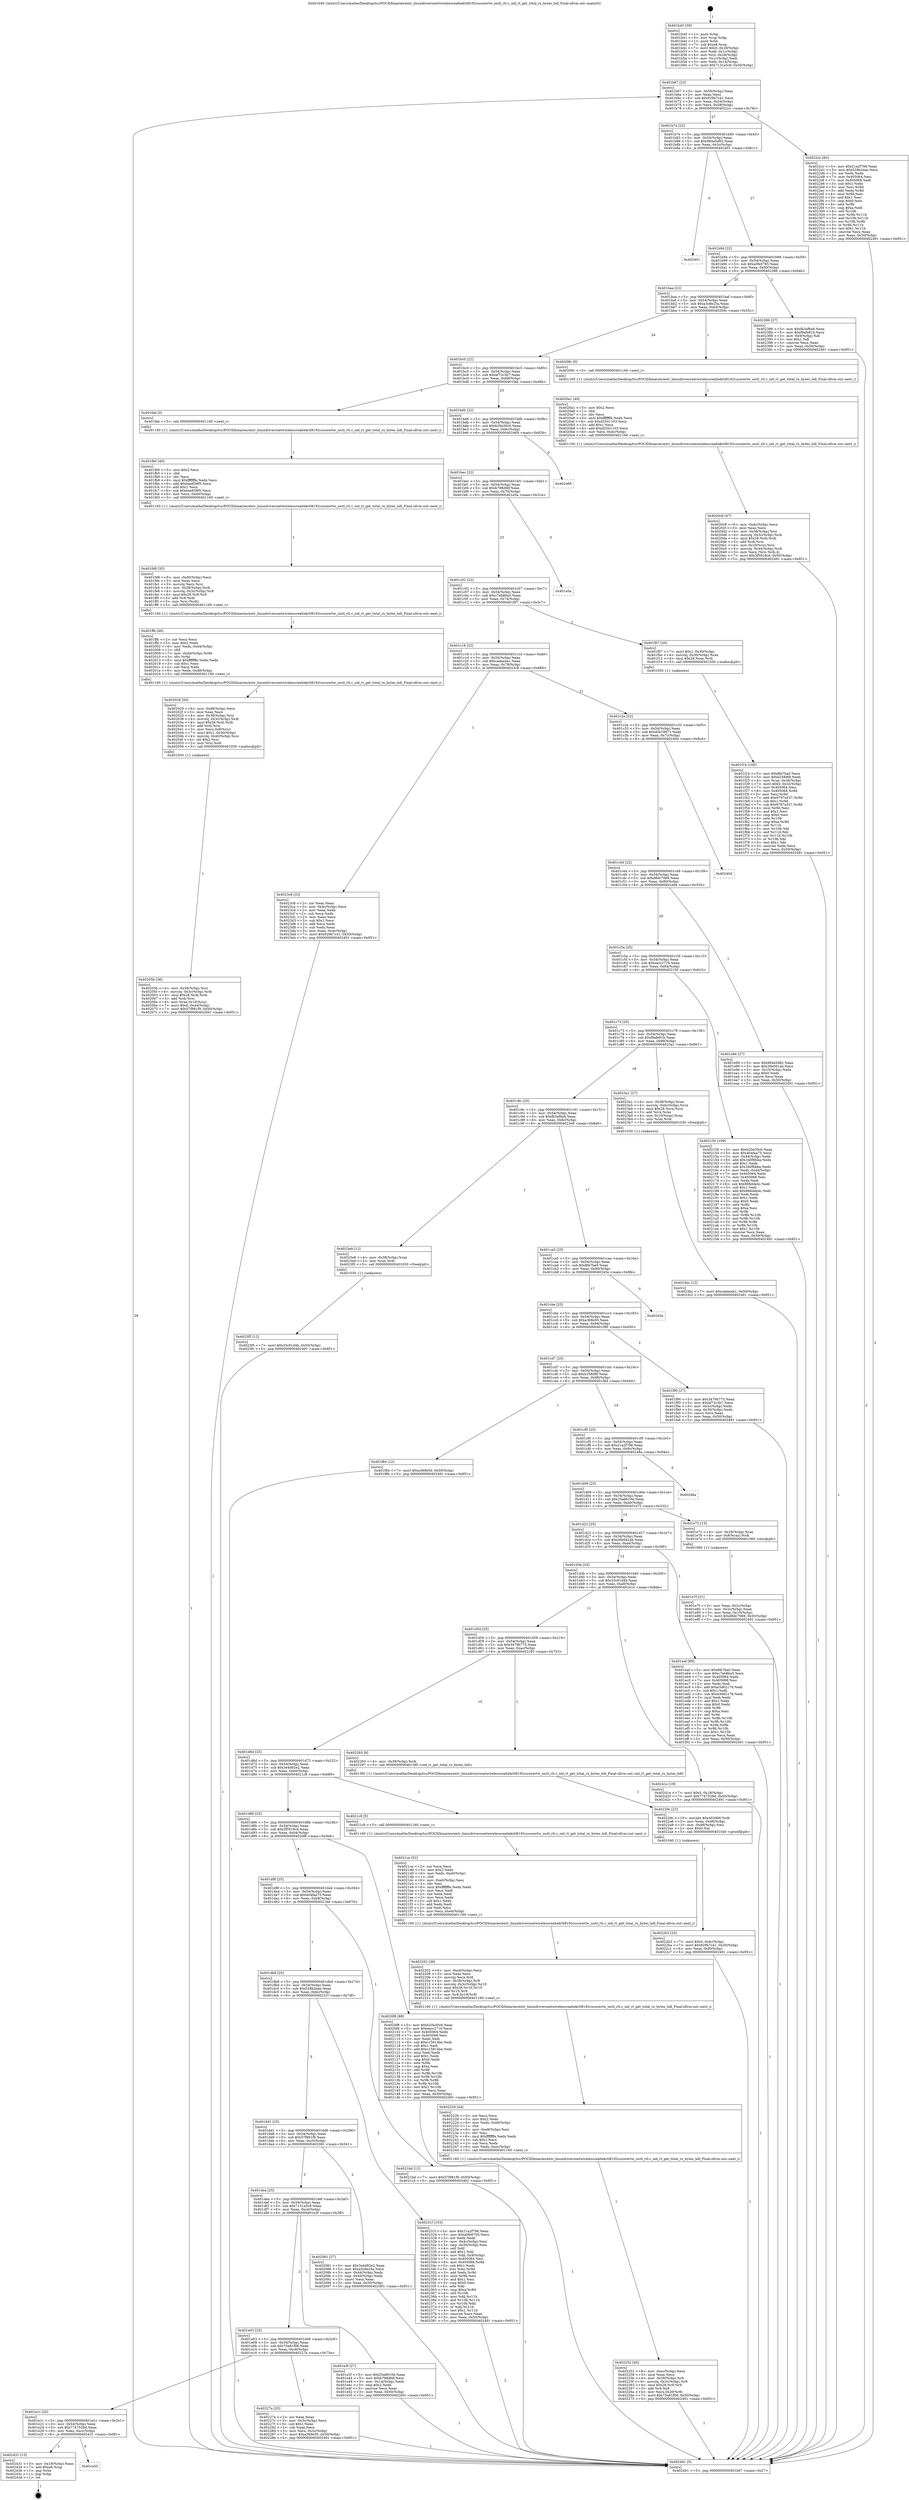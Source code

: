 digraph "0x401b40" {
  label = "0x401b40 (/mnt/c/Users/mathe/Desktop/tcc/POCII/binaries/extr_linuxdriversnetwirelessrealtekrtl8192cucorertw_ioctl_rtl.c_oid_rt_get_total_rx_bytes_hdl_Final-ollvm.out::main(0))"
  labelloc = "t"
  node[shape=record]

  Entry [label="",width=0.3,height=0.3,shape=circle,fillcolor=black,style=filled]
  "0x401b67" [label="{
     0x401b67 [23]\l
     | [instrs]\l
     &nbsp;&nbsp;0x401b67 \<+3\>: mov -0x50(%rbp),%eax\l
     &nbsp;&nbsp;0x401b6a \<+2\>: mov %eax,%ecx\l
     &nbsp;&nbsp;0x401b6c \<+6\>: sub $0x929b7c41,%ecx\l
     &nbsp;&nbsp;0x401b72 \<+3\>: mov %eax,-0x54(%rbp)\l
     &nbsp;&nbsp;0x401b75 \<+3\>: mov %ecx,-0x58(%rbp)\l
     &nbsp;&nbsp;0x401b78 \<+6\>: je 00000000004022cc \<main+0x78c\>\l
  }"]
  "0x4022cc" [label="{
     0x4022cc [83]\l
     | [instrs]\l
     &nbsp;&nbsp;0x4022cc \<+5\>: mov $0x21a2f798,%eax\l
     &nbsp;&nbsp;0x4022d1 \<+5\>: mov $0x528b2eae,%ecx\l
     &nbsp;&nbsp;0x4022d6 \<+2\>: xor %edx,%edx\l
     &nbsp;&nbsp;0x4022d8 \<+7\>: mov 0x405064,%esi\l
     &nbsp;&nbsp;0x4022df \<+7\>: mov 0x405068,%edi\l
     &nbsp;&nbsp;0x4022e6 \<+3\>: sub $0x1,%edx\l
     &nbsp;&nbsp;0x4022e9 \<+3\>: mov %esi,%r8d\l
     &nbsp;&nbsp;0x4022ec \<+3\>: add %edx,%r8d\l
     &nbsp;&nbsp;0x4022ef \<+4\>: imul %r8d,%esi\l
     &nbsp;&nbsp;0x4022f3 \<+3\>: and $0x1,%esi\l
     &nbsp;&nbsp;0x4022f6 \<+3\>: cmp $0x0,%esi\l
     &nbsp;&nbsp;0x4022f9 \<+4\>: sete %r9b\l
     &nbsp;&nbsp;0x4022fd \<+3\>: cmp $0xa,%edi\l
     &nbsp;&nbsp;0x402300 \<+4\>: setl %r10b\l
     &nbsp;&nbsp;0x402304 \<+3\>: mov %r9b,%r11b\l
     &nbsp;&nbsp;0x402307 \<+3\>: and %r10b,%r11b\l
     &nbsp;&nbsp;0x40230a \<+3\>: xor %r10b,%r9b\l
     &nbsp;&nbsp;0x40230d \<+3\>: or %r9b,%r11b\l
     &nbsp;&nbsp;0x402310 \<+4\>: test $0x1,%r11b\l
     &nbsp;&nbsp;0x402314 \<+3\>: cmovne %ecx,%eax\l
     &nbsp;&nbsp;0x402317 \<+3\>: mov %eax,-0x50(%rbp)\l
     &nbsp;&nbsp;0x40231a \<+5\>: jmp 0000000000402491 \<main+0x951\>\l
  }"]
  "0x401b7e" [label="{
     0x401b7e [22]\l
     | [instrs]\l
     &nbsp;&nbsp;0x401b7e \<+5\>: jmp 0000000000401b83 \<main+0x43\>\l
     &nbsp;&nbsp;0x401b83 \<+3\>: mov -0x54(%rbp),%eax\l
     &nbsp;&nbsp;0x401b86 \<+5\>: sub $0x984a5d82,%eax\l
     &nbsp;&nbsp;0x401b8b \<+3\>: mov %eax,-0x5c(%rbp)\l
     &nbsp;&nbsp;0x401b8e \<+6\>: je 0000000000402401 \<main+0x8c1\>\l
  }"]
  Exit [label="",width=0.3,height=0.3,shape=circle,fillcolor=black,style=filled,peripheries=2]
  "0x402401" [label="{
     0x402401\l
  }", style=dashed]
  "0x401b94" [label="{
     0x401b94 [22]\l
     | [instrs]\l
     &nbsp;&nbsp;0x401b94 \<+5\>: jmp 0000000000401b99 \<main+0x59\>\l
     &nbsp;&nbsp;0x401b99 \<+3\>: mov -0x54(%rbp),%eax\l
     &nbsp;&nbsp;0x401b9c \<+5\>: sub $0xa0fe0765,%eax\l
     &nbsp;&nbsp;0x401ba1 \<+3\>: mov %eax,-0x60(%rbp)\l
     &nbsp;&nbsp;0x401ba4 \<+6\>: je 0000000000402386 \<main+0x846\>\l
  }"]
  "0x401e35" [label="{
     0x401e35\l
  }", style=dashed]
  "0x402386" [label="{
     0x402386 [27]\l
     | [instrs]\l
     &nbsp;&nbsp;0x402386 \<+5\>: mov $0xfb3af6a9,%eax\l
     &nbsp;&nbsp;0x40238b \<+5\>: mov $0xf9afe81b,%ecx\l
     &nbsp;&nbsp;0x402390 \<+3\>: mov -0x9(%rbp),%dl\l
     &nbsp;&nbsp;0x402393 \<+3\>: test $0x1,%dl\l
     &nbsp;&nbsp;0x402396 \<+3\>: cmovne %ecx,%eax\l
     &nbsp;&nbsp;0x402399 \<+3\>: mov %eax,-0x50(%rbp)\l
     &nbsp;&nbsp;0x40239c \<+5\>: jmp 0000000000402491 \<main+0x951\>\l
  }"]
  "0x401baa" [label="{
     0x401baa [22]\l
     | [instrs]\l
     &nbsp;&nbsp;0x401baa \<+5\>: jmp 0000000000401baf \<main+0x6f\>\l
     &nbsp;&nbsp;0x401baf \<+3\>: mov -0x54(%rbp),%eax\l
     &nbsp;&nbsp;0x401bb2 \<+5\>: sub $0xa3c8e25a,%eax\l
     &nbsp;&nbsp;0x401bb7 \<+3\>: mov %eax,-0x64(%rbp)\l
     &nbsp;&nbsp;0x401bba \<+6\>: je 000000000040209c \<main+0x55c\>\l
  }"]
  "0x402431" [label="{
     0x402431 [13]\l
     | [instrs]\l
     &nbsp;&nbsp;0x402431 \<+3\>: mov -0x18(%rbp),%eax\l
     &nbsp;&nbsp;0x402434 \<+7\>: add $0xe8,%rsp\l
     &nbsp;&nbsp;0x40243b \<+1\>: pop %rbx\l
     &nbsp;&nbsp;0x40243c \<+1\>: pop %rbp\l
     &nbsp;&nbsp;0x40243d \<+1\>: ret\l
  }"]
  "0x40209c" [label="{
     0x40209c [5]\l
     | [instrs]\l
     &nbsp;&nbsp;0x40209c \<+5\>: call 0000000000401160 \<next_i\>\l
     | [calls]\l
     &nbsp;&nbsp;0x401160 \{1\} (/mnt/c/Users/mathe/Desktop/tcc/POCII/binaries/extr_linuxdriversnetwirelessrealtekrtl8192cucorertw_ioctl_rtl.c_oid_rt_get_total_rx_bytes_hdl_Final-ollvm.out::next_i)\l
  }"]
  "0x401bc0" [label="{
     0x401bc0 [22]\l
     | [instrs]\l
     &nbsp;&nbsp;0x401bc0 \<+5\>: jmp 0000000000401bc5 \<main+0x85\>\l
     &nbsp;&nbsp;0x401bc5 \<+3\>: mov -0x54(%rbp),%eax\l
     &nbsp;&nbsp;0x401bc8 \<+5\>: sub $0xaf72c3b7,%eax\l
     &nbsp;&nbsp;0x401bcd \<+3\>: mov %eax,-0x68(%rbp)\l
     &nbsp;&nbsp;0x401bd0 \<+6\>: je 0000000000401fab \<main+0x46b\>\l
  }"]
  "0x4023f5" [label="{
     0x4023f5 [12]\l
     | [instrs]\l
     &nbsp;&nbsp;0x4023f5 \<+7\>: movl $0x33c91d4b,-0x50(%rbp)\l
     &nbsp;&nbsp;0x4023fc \<+5\>: jmp 0000000000402491 \<main+0x951\>\l
  }"]
  "0x401fab" [label="{
     0x401fab [5]\l
     | [instrs]\l
     &nbsp;&nbsp;0x401fab \<+5\>: call 0000000000401160 \<next_i\>\l
     | [calls]\l
     &nbsp;&nbsp;0x401160 \{1\} (/mnt/c/Users/mathe/Desktop/tcc/POCII/binaries/extr_linuxdriversnetwirelessrealtekrtl8192cucorertw_ioctl_rtl.c_oid_rt_get_total_rx_bytes_hdl_Final-ollvm.out::next_i)\l
  }"]
  "0x401bd6" [label="{
     0x401bd6 [22]\l
     | [instrs]\l
     &nbsp;&nbsp;0x401bd6 \<+5\>: jmp 0000000000401bdb \<main+0x9b\>\l
     &nbsp;&nbsp;0x401bdb \<+3\>: mov -0x54(%rbp),%eax\l
     &nbsp;&nbsp;0x401bde \<+5\>: sub $0xb20e30c6,%eax\l
     &nbsp;&nbsp;0x401be3 \<+3\>: mov %eax,-0x6c(%rbp)\l
     &nbsp;&nbsp;0x401be6 \<+6\>: je 0000000000402469 \<main+0x929\>\l
  }"]
  "0x4023bc" [label="{
     0x4023bc [12]\l
     | [instrs]\l
     &nbsp;&nbsp;0x4023bc \<+7\>: movl $0xcadaa4a1,-0x50(%rbp)\l
     &nbsp;&nbsp;0x4023c3 \<+5\>: jmp 0000000000402491 \<main+0x951\>\l
  }"]
  "0x402469" [label="{
     0x402469\l
  }", style=dashed]
  "0x401bec" [label="{
     0x401bec [22]\l
     | [instrs]\l
     &nbsp;&nbsp;0x401bec \<+5\>: jmp 0000000000401bf1 \<main+0xb1\>\l
     &nbsp;&nbsp;0x401bf1 \<+3\>: mov -0x54(%rbp),%eax\l
     &nbsp;&nbsp;0x401bf4 \<+5\>: sub $0xb798dfdf,%eax\l
     &nbsp;&nbsp;0x401bf9 \<+3\>: mov %eax,-0x70(%rbp)\l
     &nbsp;&nbsp;0x401bfc \<+6\>: je 0000000000401e5a \<main+0x31a\>\l
  }"]
  "0x4022b3" [label="{
     0x4022b3 [25]\l
     | [instrs]\l
     &nbsp;&nbsp;0x4022b3 \<+7\>: movl $0x0,-0x4c(%rbp)\l
     &nbsp;&nbsp;0x4022ba \<+7\>: movl $0x929b7c41,-0x50(%rbp)\l
     &nbsp;&nbsp;0x4022c1 \<+6\>: mov %eax,-0xf0(%rbp)\l
     &nbsp;&nbsp;0x4022c7 \<+5\>: jmp 0000000000402491 \<main+0x951\>\l
  }"]
  "0x401e5a" [label="{
     0x401e5a\l
  }", style=dashed]
  "0x401c02" [label="{
     0x401c02 [22]\l
     | [instrs]\l
     &nbsp;&nbsp;0x401c02 \<+5\>: jmp 0000000000401c07 \<main+0xc7\>\l
     &nbsp;&nbsp;0x401c07 \<+3\>: mov -0x54(%rbp),%eax\l
     &nbsp;&nbsp;0x401c0a \<+5\>: sub $0xc7eb8ba5,%eax\l
     &nbsp;&nbsp;0x401c0f \<+3\>: mov %eax,-0x74(%rbp)\l
     &nbsp;&nbsp;0x401c12 \<+6\>: je 0000000000401f07 \<main+0x3c7\>\l
  }"]
  "0x40229c" [label="{
     0x40229c [23]\l
     | [instrs]\l
     &nbsp;&nbsp;0x40229c \<+10\>: movabs $0x4030b6,%rdi\l
     &nbsp;&nbsp;0x4022a6 \<+3\>: mov %eax,-0x48(%rbp)\l
     &nbsp;&nbsp;0x4022a9 \<+3\>: mov -0x48(%rbp),%esi\l
     &nbsp;&nbsp;0x4022ac \<+2\>: mov $0x0,%al\l
     &nbsp;&nbsp;0x4022ae \<+5\>: call 0000000000401040 \<printf@plt\>\l
     | [calls]\l
     &nbsp;&nbsp;0x401040 \{1\} (unknown)\l
  }"]
  "0x401f07" [label="{
     0x401f07 [20]\l
     | [instrs]\l
     &nbsp;&nbsp;0x401f07 \<+7\>: movl $0x1,-0x30(%rbp)\l
     &nbsp;&nbsp;0x401f0e \<+4\>: movslq -0x30(%rbp),%rax\l
     &nbsp;&nbsp;0x401f12 \<+4\>: imul $0x28,%rax,%rdi\l
     &nbsp;&nbsp;0x401f16 \<+5\>: call 0000000000401050 \<malloc@plt\>\l
     | [calls]\l
     &nbsp;&nbsp;0x401050 \{1\} (unknown)\l
  }"]
  "0x401c18" [label="{
     0x401c18 [22]\l
     | [instrs]\l
     &nbsp;&nbsp;0x401c18 \<+5\>: jmp 0000000000401c1d \<main+0xdd\>\l
     &nbsp;&nbsp;0x401c1d \<+3\>: mov -0x54(%rbp),%eax\l
     &nbsp;&nbsp;0x401c20 \<+5\>: sub $0xcadaa4a1,%eax\l
     &nbsp;&nbsp;0x401c25 \<+3\>: mov %eax,-0x78(%rbp)\l
     &nbsp;&nbsp;0x401c28 \<+6\>: je 00000000004023c8 \<main+0x888\>\l
  }"]
  "0x401e1c" [label="{
     0x401e1c [25]\l
     | [instrs]\l
     &nbsp;&nbsp;0x401e1c \<+5\>: jmp 0000000000401e21 \<main+0x2e1\>\l
     &nbsp;&nbsp;0x401e21 \<+3\>: mov -0x54(%rbp),%eax\l
     &nbsp;&nbsp;0x401e24 \<+5\>: sub $0x7747526d,%eax\l
     &nbsp;&nbsp;0x401e29 \<+6\>: mov %eax,-0xcc(%rbp)\l
     &nbsp;&nbsp;0x401e2f \<+6\>: je 0000000000402431 \<main+0x8f1\>\l
  }"]
  "0x4023c8" [label="{
     0x4023c8 [33]\l
     | [instrs]\l
     &nbsp;&nbsp;0x4023c8 \<+2\>: xor %eax,%eax\l
     &nbsp;&nbsp;0x4023ca \<+3\>: mov -0x4c(%rbp),%ecx\l
     &nbsp;&nbsp;0x4023cd \<+2\>: mov %eax,%edx\l
     &nbsp;&nbsp;0x4023cf \<+2\>: sub %ecx,%edx\l
     &nbsp;&nbsp;0x4023d1 \<+2\>: mov %eax,%ecx\l
     &nbsp;&nbsp;0x4023d3 \<+3\>: sub $0x1,%ecx\l
     &nbsp;&nbsp;0x4023d6 \<+2\>: add %ecx,%edx\l
     &nbsp;&nbsp;0x4023d8 \<+2\>: sub %edx,%eax\l
     &nbsp;&nbsp;0x4023da \<+3\>: mov %eax,-0x4c(%rbp)\l
     &nbsp;&nbsp;0x4023dd \<+7\>: movl $0x929b7c41,-0x50(%rbp)\l
     &nbsp;&nbsp;0x4023e4 \<+5\>: jmp 0000000000402491 \<main+0x951\>\l
  }"]
  "0x401c2e" [label="{
     0x401c2e [22]\l
     | [instrs]\l
     &nbsp;&nbsp;0x401c2e \<+5\>: jmp 0000000000401c33 \<main+0xf3\>\l
     &nbsp;&nbsp;0x401c33 \<+3\>: mov -0x54(%rbp),%eax\l
     &nbsp;&nbsp;0x401c36 \<+5\>: sub $0xd5e18671,%eax\l
     &nbsp;&nbsp;0x401c3b \<+3\>: mov %eax,-0x7c(%rbp)\l
     &nbsp;&nbsp;0x401c3e \<+6\>: je 000000000040240d \<main+0x8cd\>\l
  }"]
  "0x40227a" [label="{
     0x40227a [25]\l
     | [instrs]\l
     &nbsp;&nbsp;0x40227a \<+2\>: xor %eax,%eax\l
     &nbsp;&nbsp;0x40227c \<+3\>: mov -0x3c(%rbp),%ecx\l
     &nbsp;&nbsp;0x40227f \<+3\>: sub $0x1,%eax\l
     &nbsp;&nbsp;0x402282 \<+2\>: sub %eax,%ecx\l
     &nbsp;&nbsp;0x402284 \<+3\>: mov %ecx,-0x3c(%rbp)\l
     &nbsp;&nbsp;0x402287 \<+7\>: movl $0xa369e50,-0x50(%rbp)\l
     &nbsp;&nbsp;0x40228e \<+5\>: jmp 0000000000402491 \<main+0x951\>\l
  }"]
  "0x40240d" [label="{
     0x40240d\l
  }", style=dashed]
  "0x401c44" [label="{
     0x401c44 [22]\l
     | [instrs]\l
     &nbsp;&nbsp;0x401c44 \<+5\>: jmp 0000000000401c49 \<main+0x109\>\l
     &nbsp;&nbsp;0x401c49 \<+3\>: mov -0x54(%rbp),%eax\l
     &nbsp;&nbsp;0x401c4c \<+5\>: sub $0xd8dc7069,%eax\l
     &nbsp;&nbsp;0x401c51 \<+3\>: mov %eax,-0x80(%rbp)\l
     &nbsp;&nbsp;0x401c54 \<+6\>: je 0000000000401e94 \<main+0x354\>\l
  }"]
  "0x402252" [label="{
     0x402252 [40]\l
     | [instrs]\l
     &nbsp;&nbsp;0x402252 \<+6\>: mov -0xec(%rbp),%ecx\l
     &nbsp;&nbsp;0x402258 \<+3\>: imul %eax,%ecx\l
     &nbsp;&nbsp;0x40225b \<+4\>: mov -0x38(%rbp),%r8\l
     &nbsp;&nbsp;0x40225f \<+4\>: movslq -0x3c(%rbp),%r9\l
     &nbsp;&nbsp;0x402263 \<+4\>: imul $0x28,%r9,%r9\l
     &nbsp;&nbsp;0x402267 \<+3\>: add %r9,%r8\l
     &nbsp;&nbsp;0x40226a \<+4\>: mov %ecx,0x20(%r8)\l
     &nbsp;&nbsp;0x40226e \<+7\>: movl $0x75a81f08,-0x50(%rbp)\l
     &nbsp;&nbsp;0x402275 \<+5\>: jmp 0000000000402491 \<main+0x951\>\l
  }"]
  "0x401e94" [label="{
     0x401e94 [27]\l
     | [instrs]\l
     &nbsp;&nbsp;0x401e94 \<+5\>: mov $0x984a5d82,%eax\l
     &nbsp;&nbsp;0x401e99 \<+5\>: mov $0x26b0d1ab,%ecx\l
     &nbsp;&nbsp;0x401e9e \<+3\>: mov -0x10(%rbp),%edx\l
     &nbsp;&nbsp;0x401ea1 \<+3\>: cmp $0x0,%edx\l
     &nbsp;&nbsp;0x401ea4 \<+3\>: cmove %ecx,%eax\l
     &nbsp;&nbsp;0x401ea7 \<+3\>: mov %eax,-0x50(%rbp)\l
     &nbsp;&nbsp;0x401eaa \<+5\>: jmp 0000000000402491 \<main+0x951\>\l
  }"]
  "0x401c5a" [label="{
     0x401c5a [25]\l
     | [instrs]\l
     &nbsp;&nbsp;0x401c5a \<+5\>: jmp 0000000000401c5f \<main+0x11f\>\l
     &nbsp;&nbsp;0x401c5f \<+3\>: mov -0x54(%rbp),%eax\l
     &nbsp;&nbsp;0x401c62 \<+5\>: sub $0xeacc2716,%eax\l
     &nbsp;&nbsp;0x401c67 \<+6\>: mov %eax,-0x84(%rbp)\l
     &nbsp;&nbsp;0x401c6d \<+6\>: je 0000000000402150 \<main+0x610\>\l
  }"]
  "0x402226" [label="{
     0x402226 [44]\l
     | [instrs]\l
     &nbsp;&nbsp;0x402226 \<+2\>: xor %ecx,%ecx\l
     &nbsp;&nbsp;0x402228 \<+5\>: mov $0x2,%edx\l
     &nbsp;&nbsp;0x40222d \<+6\>: mov %edx,-0xe8(%rbp)\l
     &nbsp;&nbsp;0x402233 \<+1\>: cltd\l
     &nbsp;&nbsp;0x402234 \<+6\>: mov -0xe8(%rbp),%esi\l
     &nbsp;&nbsp;0x40223a \<+2\>: idiv %esi\l
     &nbsp;&nbsp;0x40223c \<+6\>: imul $0xfffffffe,%edx,%edx\l
     &nbsp;&nbsp;0x402242 \<+3\>: sub $0x1,%ecx\l
     &nbsp;&nbsp;0x402245 \<+2\>: sub %ecx,%edx\l
     &nbsp;&nbsp;0x402247 \<+6\>: mov %edx,-0xec(%rbp)\l
     &nbsp;&nbsp;0x40224d \<+5\>: call 0000000000401160 \<next_i\>\l
     | [calls]\l
     &nbsp;&nbsp;0x401160 \{1\} (/mnt/c/Users/mathe/Desktop/tcc/POCII/binaries/extr_linuxdriversnetwirelessrealtekrtl8192cucorertw_ioctl_rtl.c_oid_rt_get_total_rx_bytes_hdl_Final-ollvm.out::next_i)\l
  }"]
  "0x402150" [label="{
     0x402150 [109]\l
     | [instrs]\l
     &nbsp;&nbsp;0x402150 \<+5\>: mov $0xb20e30c6,%eax\l
     &nbsp;&nbsp;0x402155 \<+5\>: mov $0x404faa75,%ecx\l
     &nbsp;&nbsp;0x40215a \<+3\>: mov -0x44(%rbp),%edx\l
     &nbsp;&nbsp;0x40215d \<+6\>: add $0x340f6bba,%edx\l
     &nbsp;&nbsp;0x402163 \<+3\>: add $0x1,%edx\l
     &nbsp;&nbsp;0x402166 \<+6\>: sub $0x340f6bba,%edx\l
     &nbsp;&nbsp;0x40216c \<+3\>: mov %edx,-0x44(%rbp)\l
     &nbsp;&nbsp;0x40216f \<+7\>: mov 0x405064,%edx\l
     &nbsp;&nbsp;0x402176 \<+7\>: mov 0x405068,%esi\l
     &nbsp;&nbsp;0x40217d \<+2\>: mov %edx,%edi\l
     &nbsp;&nbsp;0x40217f \<+6\>: sub $0x866dde4c,%edi\l
     &nbsp;&nbsp;0x402185 \<+3\>: sub $0x1,%edi\l
     &nbsp;&nbsp;0x402188 \<+6\>: add $0x866dde4c,%edi\l
     &nbsp;&nbsp;0x40218e \<+3\>: imul %edi,%edx\l
     &nbsp;&nbsp;0x402191 \<+3\>: and $0x1,%edx\l
     &nbsp;&nbsp;0x402194 \<+3\>: cmp $0x0,%edx\l
     &nbsp;&nbsp;0x402197 \<+4\>: sete %r8b\l
     &nbsp;&nbsp;0x40219b \<+3\>: cmp $0xa,%esi\l
     &nbsp;&nbsp;0x40219e \<+4\>: setl %r9b\l
     &nbsp;&nbsp;0x4021a2 \<+3\>: mov %r8b,%r10b\l
     &nbsp;&nbsp;0x4021a5 \<+3\>: and %r9b,%r10b\l
     &nbsp;&nbsp;0x4021a8 \<+3\>: xor %r9b,%r8b\l
     &nbsp;&nbsp;0x4021ab \<+3\>: or %r8b,%r10b\l
     &nbsp;&nbsp;0x4021ae \<+4\>: test $0x1,%r10b\l
     &nbsp;&nbsp;0x4021b2 \<+3\>: cmovne %ecx,%eax\l
     &nbsp;&nbsp;0x4021b5 \<+3\>: mov %eax,-0x50(%rbp)\l
     &nbsp;&nbsp;0x4021b8 \<+5\>: jmp 0000000000402491 \<main+0x951\>\l
  }"]
  "0x401c73" [label="{
     0x401c73 [25]\l
     | [instrs]\l
     &nbsp;&nbsp;0x401c73 \<+5\>: jmp 0000000000401c78 \<main+0x138\>\l
     &nbsp;&nbsp;0x401c78 \<+3\>: mov -0x54(%rbp),%eax\l
     &nbsp;&nbsp;0x401c7b \<+5\>: sub $0xf9afe81b,%eax\l
     &nbsp;&nbsp;0x401c80 \<+6\>: mov %eax,-0x88(%rbp)\l
     &nbsp;&nbsp;0x401c86 \<+6\>: je 00000000004023a1 \<main+0x861\>\l
  }"]
  "0x402202" [label="{
     0x402202 [36]\l
     | [instrs]\l
     &nbsp;&nbsp;0x402202 \<+6\>: mov -0xe4(%rbp),%ecx\l
     &nbsp;&nbsp;0x402208 \<+3\>: imul %eax,%ecx\l
     &nbsp;&nbsp;0x40220b \<+3\>: movslq %ecx,%r8\l
     &nbsp;&nbsp;0x40220e \<+4\>: mov -0x38(%rbp),%r9\l
     &nbsp;&nbsp;0x402212 \<+4\>: movslq -0x3c(%rbp),%r10\l
     &nbsp;&nbsp;0x402216 \<+4\>: imul $0x28,%r10,%r10\l
     &nbsp;&nbsp;0x40221a \<+3\>: add %r10,%r9\l
     &nbsp;&nbsp;0x40221d \<+4\>: mov %r8,0x18(%r9)\l
     &nbsp;&nbsp;0x402221 \<+5\>: call 0000000000401160 \<next_i\>\l
     | [calls]\l
     &nbsp;&nbsp;0x401160 \{1\} (/mnt/c/Users/mathe/Desktop/tcc/POCII/binaries/extr_linuxdriversnetwirelessrealtekrtl8192cucorertw_ioctl_rtl.c_oid_rt_get_total_rx_bytes_hdl_Final-ollvm.out::next_i)\l
  }"]
  "0x4023a1" [label="{
     0x4023a1 [27]\l
     | [instrs]\l
     &nbsp;&nbsp;0x4023a1 \<+4\>: mov -0x38(%rbp),%rax\l
     &nbsp;&nbsp;0x4023a5 \<+4\>: movslq -0x4c(%rbp),%rcx\l
     &nbsp;&nbsp;0x4023a9 \<+4\>: imul $0x28,%rcx,%rcx\l
     &nbsp;&nbsp;0x4023ad \<+3\>: add %rcx,%rax\l
     &nbsp;&nbsp;0x4023b0 \<+4\>: mov 0x10(%rax),%rax\l
     &nbsp;&nbsp;0x4023b4 \<+3\>: mov %rax,%rdi\l
     &nbsp;&nbsp;0x4023b7 \<+5\>: call 0000000000401030 \<free@plt\>\l
     | [calls]\l
     &nbsp;&nbsp;0x401030 \{1\} (unknown)\l
  }"]
  "0x401c8c" [label="{
     0x401c8c [25]\l
     | [instrs]\l
     &nbsp;&nbsp;0x401c8c \<+5\>: jmp 0000000000401c91 \<main+0x151\>\l
     &nbsp;&nbsp;0x401c91 \<+3\>: mov -0x54(%rbp),%eax\l
     &nbsp;&nbsp;0x401c94 \<+5\>: sub $0xfb3af6a9,%eax\l
     &nbsp;&nbsp;0x401c99 \<+6\>: mov %eax,-0x8c(%rbp)\l
     &nbsp;&nbsp;0x401c9f \<+6\>: je 00000000004023e9 \<main+0x8a9\>\l
  }"]
  "0x4021ce" [label="{
     0x4021ce [52]\l
     | [instrs]\l
     &nbsp;&nbsp;0x4021ce \<+2\>: xor %ecx,%ecx\l
     &nbsp;&nbsp;0x4021d0 \<+5\>: mov $0x2,%edx\l
     &nbsp;&nbsp;0x4021d5 \<+6\>: mov %edx,-0xe0(%rbp)\l
     &nbsp;&nbsp;0x4021db \<+1\>: cltd\l
     &nbsp;&nbsp;0x4021dc \<+6\>: mov -0xe0(%rbp),%esi\l
     &nbsp;&nbsp;0x4021e2 \<+2\>: idiv %esi\l
     &nbsp;&nbsp;0x4021e4 \<+6\>: imul $0xfffffffe,%edx,%edx\l
     &nbsp;&nbsp;0x4021ea \<+2\>: mov %ecx,%edi\l
     &nbsp;&nbsp;0x4021ec \<+2\>: sub %edx,%edi\l
     &nbsp;&nbsp;0x4021ee \<+2\>: mov %ecx,%edx\l
     &nbsp;&nbsp;0x4021f0 \<+3\>: sub $0x1,%edx\l
     &nbsp;&nbsp;0x4021f3 \<+2\>: add %edx,%edi\l
     &nbsp;&nbsp;0x4021f5 \<+2\>: sub %edi,%ecx\l
     &nbsp;&nbsp;0x4021f7 \<+6\>: mov %ecx,-0xe4(%rbp)\l
     &nbsp;&nbsp;0x4021fd \<+5\>: call 0000000000401160 \<next_i\>\l
     | [calls]\l
     &nbsp;&nbsp;0x401160 \{1\} (/mnt/c/Users/mathe/Desktop/tcc/POCII/binaries/extr_linuxdriversnetwirelessrealtekrtl8192cucorertw_ioctl_rtl.c_oid_rt_get_total_rx_bytes_hdl_Final-ollvm.out::next_i)\l
  }"]
  "0x4023e9" [label="{
     0x4023e9 [12]\l
     | [instrs]\l
     &nbsp;&nbsp;0x4023e9 \<+4\>: mov -0x38(%rbp),%rax\l
     &nbsp;&nbsp;0x4023ed \<+3\>: mov %rax,%rdi\l
     &nbsp;&nbsp;0x4023f0 \<+5\>: call 0000000000401030 \<free@plt\>\l
     | [calls]\l
     &nbsp;&nbsp;0x401030 \{1\} (unknown)\l
  }"]
  "0x401ca5" [label="{
     0x401ca5 [25]\l
     | [instrs]\l
     &nbsp;&nbsp;0x401ca5 \<+5\>: jmp 0000000000401caa \<main+0x16a\>\l
     &nbsp;&nbsp;0x401caa \<+3\>: mov -0x54(%rbp),%eax\l
     &nbsp;&nbsp;0x401cad \<+5\>: sub $0x8fe7ba0,%eax\l
     &nbsp;&nbsp;0x401cb2 \<+6\>: mov %eax,-0x90(%rbp)\l
     &nbsp;&nbsp;0x401cb8 \<+6\>: je 000000000040243e \<main+0x8fe\>\l
  }"]
  "0x4020c9" [label="{
     0x4020c9 [47]\l
     | [instrs]\l
     &nbsp;&nbsp;0x4020c9 \<+6\>: mov -0xdc(%rbp),%ecx\l
     &nbsp;&nbsp;0x4020cf \<+3\>: imul %eax,%ecx\l
     &nbsp;&nbsp;0x4020d2 \<+4\>: mov -0x38(%rbp),%rsi\l
     &nbsp;&nbsp;0x4020d6 \<+4\>: movslq -0x3c(%rbp),%rdi\l
     &nbsp;&nbsp;0x4020da \<+4\>: imul $0x28,%rdi,%rdi\l
     &nbsp;&nbsp;0x4020de \<+3\>: add %rdi,%rsi\l
     &nbsp;&nbsp;0x4020e1 \<+4\>: mov 0x10(%rsi),%rsi\l
     &nbsp;&nbsp;0x4020e5 \<+4\>: movslq -0x44(%rbp),%rdi\l
     &nbsp;&nbsp;0x4020e9 \<+3\>: mov %ecx,(%rsi,%rdi,4)\l
     &nbsp;&nbsp;0x4020ec \<+7\>: movl $0x3f5918cd,-0x50(%rbp)\l
     &nbsp;&nbsp;0x4020f3 \<+5\>: jmp 0000000000402491 \<main+0x951\>\l
  }"]
  "0x40243e" [label="{
     0x40243e\l
  }", style=dashed]
  "0x401cbe" [label="{
     0x401cbe [25]\l
     | [instrs]\l
     &nbsp;&nbsp;0x401cbe \<+5\>: jmp 0000000000401cc3 \<main+0x183\>\l
     &nbsp;&nbsp;0x401cc3 \<+3\>: mov -0x54(%rbp),%eax\l
     &nbsp;&nbsp;0x401cc6 \<+5\>: sub $0xa369e50,%eax\l
     &nbsp;&nbsp;0x401ccb \<+6\>: mov %eax,-0x94(%rbp)\l
     &nbsp;&nbsp;0x401cd1 \<+6\>: je 0000000000401f90 \<main+0x450\>\l
  }"]
  "0x4020a1" [label="{
     0x4020a1 [40]\l
     | [instrs]\l
     &nbsp;&nbsp;0x4020a1 \<+5\>: mov $0x2,%ecx\l
     &nbsp;&nbsp;0x4020a6 \<+1\>: cltd\l
     &nbsp;&nbsp;0x4020a7 \<+2\>: idiv %ecx\l
     &nbsp;&nbsp;0x4020a9 \<+6\>: imul $0xfffffffe,%edx,%ecx\l
     &nbsp;&nbsp;0x4020af \<+6\>: sub $0xd2541103,%ecx\l
     &nbsp;&nbsp;0x4020b5 \<+3\>: add $0x1,%ecx\l
     &nbsp;&nbsp;0x4020b8 \<+6\>: add $0xd2541103,%ecx\l
     &nbsp;&nbsp;0x4020be \<+6\>: mov %ecx,-0xdc(%rbp)\l
     &nbsp;&nbsp;0x4020c4 \<+5\>: call 0000000000401160 \<next_i\>\l
     | [calls]\l
     &nbsp;&nbsp;0x401160 \{1\} (/mnt/c/Users/mathe/Desktop/tcc/POCII/binaries/extr_linuxdriversnetwirelessrealtekrtl8192cucorertw_ioctl_rtl.c_oid_rt_get_total_rx_bytes_hdl_Final-ollvm.out::next_i)\l
  }"]
  "0x401f90" [label="{
     0x401f90 [27]\l
     | [instrs]\l
     &nbsp;&nbsp;0x401f90 \<+5\>: mov $0x3479b775,%eax\l
     &nbsp;&nbsp;0x401f95 \<+5\>: mov $0xaf72c3b7,%ecx\l
     &nbsp;&nbsp;0x401f9a \<+3\>: mov -0x3c(%rbp),%edx\l
     &nbsp;&nbsp;0x401f9d \<+3\>: cmp -0x30(%rbp),%edx\l
     &nbsp;&nbsp;0x401fa0 \<+3\>: cmovl %ecx,%eax\l
     &nbsp;&nbsp;0x401fa3 \<+3\>: mov %eax,-0x50(%rbp)\l
     &nbsp;&nbsp;0x401fa6 \<+5\>: jmp 0000000000402491 \<main+0x951\>\l
  }"]
  "0x401cd7" [label="{
     0x401cd7 [25]\l
     | [instrs]\l
     &nbsp;&nbsp;0x401cd7 \<+5\>: jmp 0000000000401cdc \<main+0x19c\>\l
     &nbsp;&nbsp;0x401cdc \<+3\>: mov -0x54(%rbp),%eax\l
     &nbsp;&nbsp;0x401cdf \<+5\>: sub $0xb258df9,%eax\l
     &nbsp;&nbsp;0x401ce4 \<+6\>: mov %eax,-0x98(%rbp)\l
     &nbsp;&nbsp;0x401cea \<+6\>: je 0000000000401f84 \<main+0x444\>\l
  }"]
  "0x40205b" [label="{
     0x40205b [38]\l
     | [instrs]\l
     &nbsp;&nbsp;0x40205b \<+4\>: mov -0x38(%rbp),%rsi\l
     &nbsp;&nbsp;0x40205f \<+4\>: movslq -0x3c(%rbp),%rdi\l
     &nbsp;&nbsp;0x402063 \<+4\>: imul $0x28,%rdi,%rdi\l
     &nbsp;&nbsp;0x402067 \<+3\>: add %rdi,%rsi\l
     &nbsp;&nbsp;0x40206a \<+4\>: mov %rax,0x10(%rsi)\l
     &nbsp;&nbsp;0x40206e \<+7\>: movl $0x0,-0x44(%rbp)\l
     &nbsp;&nbsp;0x402075 \<+7\>: movl $0x57f981f9,-0x50(%rbp)\l
     &nbsp;&nbsp;0x40207c \<+5\>: jmp 0000000000402491 \<main+0x951\>\l
  }"]
  "0x401f84" [label="{
     0x401f84 [12]\l
     | [instrs]\l
     &nbsp;&nbsp;0x401f84 \<+7\>: movl $0xa369e50,-0x50(%rbp)\l
     &nbsp;&nbsp;0x401f8b \<+5\>: jmp 0000000000402491 \<main+0x951\>\l
  }"]
  "0x401cf0" [label="{
     0x401cf0 [25]\l
     | [instrs]\l
     &nbsp;&nbsp;0x401cf0 \<+5\>: jmp 0000000000401cf5 \<main+0x1b5\>\l
     &nbsp;&nbsp;0x401cf5 \<+3\>: mov -0x54(%rbp),%eax\l
     &nbsp;&nbsp;0x401cf8 \<+5\>: sub $0x21a2f798,%eax\l
     &nbsp;&nbsp;0x401cfd \<+6\>: mov %eax,-0x9c(%rbp)\l
     &nbsp;&nbsp;0x401d03 \<+6\>: je 000000000040248a \<main+0x94a\>\l
  }"]
  "0x402029" [label="{
     0x402029 [50]\l
     | [instrs]\l
     &nbsp;&nbsp;0x402029 \<+6\>: mov -0xd8(%rbp),%ecx\l
     &nbsp;&nbsp;0x40202f \<+3\>: imul %eax,%ecx\l
     &nbsp;&nbsp;0x402032 \<+4\>: mov -0x38(%rbp),%rsi\l
     &nbsp;&nbsp;0x402036 \<+4\>: movslq -0x3c(%rbp),%rdi\l
     &nbsp;&nbsp;0x40203a \<+4\>: imul $0x28,%rdi,%rdi\l
     &nbsp;&nbsp;0x40203e \<+3\>: add %rdi,%rsi\l
     &nbsp;&nbsp;0x402041 \<+3\>: mov %ecx,0x8(%rsi)\l
     &nbsp;&nbsp;0x402044 \<+7\>: movl $0x1,-0x40(%rbp)\l
     &nbsp;&nbsp;0x40204b \<+4\>: movslq -0x40(%rbp),%rsi\l
     &nbsp;&nbsp;0x40204f \<+4\>: shl $0x2,%rsi\l
     &nbsp;&nbsp;0x402053 \<+3\>: mov %rsi,%rdi\l
     &nbsp;&nbsp;0x402056 \<+5\>: call 0000000000401050 \<malloc@plt\>\l
     | [calls]\l
     &nbsp;&nbsp;0x401050 \{1\} (unknown)\l
  }"]
  "0x40248a" [label="{
     0x40248a\l
  }", style=dashed]
  "0x401d09" [label="{
     0x401d09 [25]\l
     | [instrs]\l
     &nbsp;&nbsp;0x401d09 \<+5\>: jmp 0000000000401d0e \<main+0x1ce\>\l
     &nbsp;&nbsp;0x401d0e \<+3\>: mov -0x54(%rbp),%eax\l
     &nbsp;&nbsp;0x401d11 \<+5\>: sub $0x25a6610d,%eax\l
     &nbsp;&nbsp;0x401d16 \<+6\>: mov %eax,-0xa0(%rbp)\l
     &nbsp;&nbsp;0x401d1c \<+6\>: je 0000000000401e72 \<main+0x332\>\l
  }"]
  "0x401ffb" [label="{
     0x401ffb [46]\l
     | [instrs]\l
     &nbsp;&nbsp;0x401ffb \<+2\>: xor %ecx,%ecx\l
     &nbsp;&nbsp;0x401ffd \<+5\>: mov $0x2,%edx\l
     &nbsp;&nbsp;0x402002 \<+6\>: mov %edx,-0xd4(%rbp)\l
     &nbsp;&nbsp;0x402008 \<+1\>: cltd\l
     &nbsp;&nbsp;0x402009 \<+7\>: mov -0xd4(%rbp),%r9d\l
     &nbsp;&nbsp;0x402010 \<+3\>: idiv %r9d\l
     &nbsp;&nbsp;0x402013 \<+6\>: imul $0xfffffffe,%edx,%edx\l
     &nbsp;&nbsp;0x402019 \<+3\>: sub $0x1,%ecx\l
     &nbsp;&nbsp;0x40201c \<+2\>: sub %ecx,%edx\l
     &nbsp;&nbsp;0x40201e \<+6\>: mov %edx,-0xd8(%rbp)\l
     &nbsp;&nbsp;0x402024 \<+5\>: call 0000000000401160 \<next_i\>\l
     | [calls]\l
     &nbsp;&nbsp;0x401160 \{1\} (/mnt/c/Users/mathe/Desktop/tcc/POCII/binaries/extr_linuxdriversnetwirelessrealtekrtl8192cucorertw_ioctl_rtl.c_oid_rt_get_total_rx_bytes_hdl_Final-ollvm.out::next_i)\l
  }"]
  "0x401e72" [label="{
     0x401e72 [13]\l
     | [instrs]\l
     &nbsp;&nbsp;0x401e72 \<+4\>: mov -0x28(%rbp),%rax\l
     &nbsp;&nbsp;0x401e76 \<+4\>: mov 0x8(%rax),%rdi\l
     &nbsp;&nbsp;0x401e7a \<+5\>: call 0000000000401060 \<atoi@plt\>\l
     | [calls]\l
     &nbsp;&nbsp;0x401060 \{1\} (unknown)\l
  }"]
  "0x401d22" [label="{
     0x401d22 [25]\l
     | [instrs]\l
     &nbsp;&nbsp;0x401d22 \<+5\>: jmp 0000000000401d27 \<main+0x1e7\>\l
     &nbsp;&nbsp;0x401d27 \<+3\>: mov -0x54(%rbp),%eax\l
     &nbsp;&nbsp;0x401d2a \<+5\>: sub $0x26b0d1ab,%eax\l
     &nbsp;&nbsp;0x401d2f \<+6\>: mov %eax,-0xa4(%rbp)\l
     &nbsp;&nbsp;0x401d35 \<+6\>: je 0000000000401eaf \<main+0x36f\>\l
  }"]
  "0x401fd8" [label="{
     0x401fd8 [35]\l
     | [instrs]\l
     &nbsp;&nbsp;0x401fd8 \<+6\>: mov -0xd0(%rbp),%ecx\l
     &nbsp;&nbsp;0x401fde \<+3\>: imul %eax,%ecx\l
     &nbsp;&nbsp;0x401fe1 \<+3\>: movslq %ecx,%rsi\l
     &nbsp;&nbsp;0x401fe4 \<+4\>: mov -0x38(%rbp),%rdi\l
     &nbsp;&nbsp;0x401fe8 \<+4\>: movslq -0x3c(%rbp),%r8\l
     &nbsp;&nbsp;0x401fec \<+4\>: imul $0x28,%r8,%r8\l
     &nbsp;&nbsp;0x401ff0 \<+3\>: add %r8,%rdi\l
     &nbsp;&nbsp;0x401ff3 \<+3\>: mov %rsi,(%rdi)\l
     &nbsp;&nbsp;0x401ff6 \<+5\>: call 0000000000401160 \<next_i\>\l
     | [calls]\l
     &nbsp;&nbsp;0x401160 \{1\} (/mnt/c/Users/mathe/Desktop/tcc/POCII/binaries/extr_linuxdriversnetwirelessrealtekrtl8192cucorertw_ioctl_rtl.c_oid_rt_get_total_rx_bytes_hdl_Final-ollvm.out::next_i)\l
  }"]
  "0x401eaf" [label="{
     0x401eaf [88]\l
     | [instrs]\l
     &nbsp;&nbsp;0x401eaf \<+5\>: mov $0x8fe7ba0,%eax\l
     &nbsp;&nbsp;0x401eb4 \<+5\>: mov $0xc7eb8ba5,%ecx\l
     &nbsp;&nbsp;0x401eb9 \<+7\>: mov 0x405064,%edx\l
     &nbsp;&nbsp;0x401ec0 \<+7\>: mov 0x405068,%esi\l
     &nbsp;&nbsp;0x401ec7 \<+2\>: mov %edx,%edi\l
     &nbsp;&nbsp;0x401ec9 \<+6\>: add $0xe3d62176,%edi\l
     &nbsp;&nbsp;0x401ecf \<+3\>: sub $0x1,%edi\l
     &nbsp;&nbsp;0x401ed2 \<+6\>: sub $0xe3d62176,%edi\l
     &nbsp;&nbsp;0x401ed8 \<+3\>: imul %edi,%edx\l
     &nbsp;&nbsp;0x401edb \<+3\>: and $0x1,%edx\l
     &nbsp;&nbsp;0x401ede \<+3\>: cmp $0x0,%edx\l
     &nbsp;&nbsp;0x401ee1 \<+4\>: sete %r8b\l
     &nbsp;&nbsp;0x401ee5 \<+3\>: cmp $0xa,%esi\l
     &nbsp;&nbsp;0x401ee8 \<+4\>: setl %r9b\l
     &nbsp;&nbsp;0x401eec \<+3\>: mov %r8b,%r10b\l
     &nbsp;&nbsp;0x401eef \<+3\>: and %r9b,%r10b\l
     &nbsp;&nbsp;0x401ef2 \<+3\>: xor %r9b,%r8b\l
     &nbsp;&nbsp;0x401ef5 \<+3\>: or %r8b,%r10b\l
     &nbsp;&nbsp;0x401ef8 \<+4\>: test $0x1,%r10b\l
     &nbsp;&nbsp;0x401efc \<+3\>: cmovne %ecx,%eax\l
     &nbsp;&nbsp;0x401eff \<+3\>: mov %eax,-0x50(%rbp)\l
     &nbsp;&nbsp;0x401f02 \<+5\>: jmp 0000000000402491 \<main+0x951\>\l
  }"]
  "0x401d3b" [label="{
     0x401d3b [25]\l
     | [instrs]\l
     &nbsp;&nbsp;0x401d3b \<+5\>: jmp 0000000000401d40 \<main+0x200\>\l
     &nbsp;&nbsp;0x401d40 \<+3\>: mov -0x54(%rbp),%eax\l
     &nbsp;&nbsp;0x401d43 \<+5\>: sub $0x33c91d4b,%eax\l
     &nbsp;&nbsp;0x401d48 \<+6\>: mov %eax,-0xa8(%rbp)\l
     &nbsp;&nbsp;0x401d4e \<+6\>: je 000000000040241e \<main+0x8de\>\l
  }"]
  "0x401fb0" [label="{
     0x401fb0 [40]\l
     | [instrs]\l
     &nbsp;&nbsp;0x401fb0 \<+5\>: mov $0x2,%ecx\l
     &nbsp;&nbsp;0x401fb5 \<+1\>: cltd\l
     &nbsp;&nbsp;0x401fb6 \<+2\>: idiv %ecx\l
     &nbsp;&nbsp;0x401fb8 \<+6\>: imul $0xfffffffe,%edx,%ecx\l
     &nbsp;&nbsp;0x401fbe \<+6\>: add $0xbae658f5,%ecx\l
     &nbsp;&nbsp;0x401fc4 \<+3\>: add $0x1,%ecx\l
     &nbsp;&nbsp;0x401fc7 \<+6\>: sub $0xbae658f5,%ecx\l
     &nbsp;&nbsp;0x401fcd \<+6\>: mov %ecx,-0xd0(%rbp)\l
     &nbsp;&nbsp;0x401fd3 \<+5\>: call 0000000000401160 \<next_i\>\l
     | [calls]\l
     &nbsp;&nbsp;0x401160 \{1\} (/mnt/c/Users/mathe/Desktop/tcc/POCII/binaries/extr_linuxdriversnetwirelessrealtekrtl8192cucorertw_ioctl_rtl.c_oid_rt_get_total_rx_bytes_hdl_Final-ollvm.out::next_i)\l
  }"]
  "0x40241e" [label="{
     0x40241e [19]\l
     | [instrs]\l
     &nbsp;&nbsp;0x40241e \<+7\>: movl $0x0,-0x18(%rbp)\l
     &nbsp;&nbsp;0x402425 \<+7\>: movl $0x7747526d,-0x50(%rbp)\l
     &nbsp;&nbsp;0x40242c \<+5\>: jmp 0000000000402491 \<main+0x951\>\l
  }"]
  "0x401d54" [label="{
     0x401d54 [25]\l
     | [instrs]\l
     &nbsp;&nbsp;0x401d54 \<+5\>: jmp 0000000000401d59 \<main+0x219\>\l
     &nbsp;&nbsp;0x401d59 \<+3\>: mov -0x54(%rbp),%eax\l
     &nbsp;&nbsp;0x401d5c \<+5\>: sub $0x3479b775,%eax\l
     &nbsp;&nbsp;0x401d61 \<+6\>: mov %eax,-0xac(%rbp)\l
     &nbsp;&nbsp;0x401d67 \<+6\>: je 0000000000402293 \<main+0x753\>\l
  }"]
  "0x401f1b" [label="{
     0x401f1b [105]\l
     | [instrs]\l
     &nbsp;&nbsp;0x401f1b \<+5\>: mov $0x8fe7ba0,%ecx\l
     &nbsp;&nbsp;0x401f20 \<+5\>: mov $0xb258df9,%edx\l
     &nbsp;&nbsp;0x401f25 \<+4\>: mov %rax,-0x38(%rbp)\l
     &nbsp;&nbsp;0x401f29 \<+7\>: movl $0x0,-0x3c(%rbp)\l
     &nbsp;&nbsp;0x401f30 \<+7\>: mov 0x405064,%esi\l
     &nbsp;&nbsp;0x401f37 \<+8\>: mov 0x405068,%r8d\l
     &nbsp;&nbsp;0x401f3f \<+3\>: mov %esi,%r9d\l
     &nbsp;&nbsp;0x401f42 \<+7\>: add $0x9797a537,%r9d\l
     &nbsp;&nbsp;0x401f49 \<+4\>: sub $0x1,%r9d\l
     &nbsp;&nbsp;0x401f4d \<+7\>: sub $0x9797a537,%r9d\l
     &nbsp;&nbsp;0x401f54 \<+4\>: imul %r9d,%esi\l
     &nbsp;&nbsp;0x401f58 \<+3\>: and $0x1,%esi\l
     &nbsp;&nbsp;0x401f5b \<+3\>: cmp $0x0,%esi\l
     &nbsp;&nbsp;0x401f5e \<+4\>: sete %r10b\l
     &nbsp;&nbsp;0x401f62 \<+4\>: cmp $0xa,%r8d\l
     &nbsp;&nbsp;0x401f66 \<+4\>: setl %r11b\l
     &nbsp;&nbsp;0x401f6a \<+3\>: mov %r10b,%bl\l
     &nbsp;&nbsp;0x401f6d \<+3\>: and %r11b,%bl\l
     &nbsp;&nbsp;0x401f70 \<+3\>: xor %r11b,%r10b\l
     &nbsp;&nbsp;0x401f73 \<+3\>: or %r10b,%bl\l
     &nbsp;&nbsp;0x401f76 \<+3\>: test $0x1,%bl\l
     &nbsp;&nbsp;0x401f79 \<+3\>: cmovne %edx,%ecx\l
     &nbsp;&nbsp;0x401f7c \<+3\>: mov %ecx,-0x50(%rbp)\l
     &nbsp;&nbsp;0x401f7f \<+5\>: jmp 0000000000402491 \<main+0x951\>\l
  }"]
  "0x402293" [label="{
     0x402293 [9]\l
     | [instrs]\l
     &nbsp;&nbsp;0x402293 \<+4\>: mov -0x38(%rbp),%rdi\l
     &nbsp;&nbsp;0x402297 \<+5\>: call 00000000004015f0 \<oid_rt_get_total_rx_bytes_hdl\>\l
     | [calls]\l
     &nbsp;&nbsp;0x4015f0 \{1\} (/mnt/c/Users/mathe/Desktop/tcc/POCII/binaries/extr_linuxdriversnetwirelessrealtekrtl8192cucorertw_ioctl_rtl.c_oid_rt_get_total_rx_bytes_hdl_Final-ollvm.out::oid_rt_get_total_rx_bytes_hdl)\l
  }"]
  "0x401d6d" [label="{
     0x401d6d [25]\l
     | [instrs]\l
     &nbsp;&nbsp;0x401d6d \<+5\>: jmp 0000000000401d72 \<main+0x232\>\l
     &nbsp;&nbsp;0x401d72 \<+3\>: mov -0x54(%rbp),%eax\l
     &nbsp;&nbsp;0x401d75 \<+5\>: sub $0x3e4d92e2,%eax\l
     &nbsp;&nbsp;0x401d7a \<+6\>: mov %eax,-0xb0(%rbp)\l
     &nbsp;&nbsp;0x401d80 \<+6\>: je 00000000004021c9 \<main+0x689\>\l
  }"]
  "0x401e7f" [label="{
     0x401e7f [21]\l
     | [instrs]\l
     &nbsp;&nbsp;0x401e7f \<+3\>: mov %eax,-0x2c(%rbp)\l
     &nbsp;&nbsp;0x401e82 \<+3\>: mov -0x2c(%rbp),%eax\l
     &nbsp;&nbsp;0x401e85 \<+3\>: mov %eax,-0x10(%rbp)\l
     &nbsp;&nbsp;0x401e88 \<+7\>: movl $0xd8dc7069,-0x50(%rbp)\l
     &nbsp;&nbsp;0x401e8f \<+5\>: jmp 0000000000402491 \<main+0x951\>\l
  }"]
  "0x4021c9" [label="{
     0x4021c9 [5]\l
     | [instrs]\l
     &nbsp;&nbsp;0x4021c9 \<+5\>: call 0000000000401160 \<next_i\>\l
     | [calls]\l
     &nbsp;&nbsp;0x401160 \{1\} (/mnt/c/Users/mathe/Desktop/tcc/POCII/binaries/extr_linuxdriversnetwirelessrealtekrtl8192cucorertw_ioctl_rtl.c_oid_rt_get_total_rx_bytes_hdl_Final-ollvm.out::next_i)\l
  }"]
  "0x401d86" [label="{
     0x401d86 [25]\l
     | [instrs]\l
     &nbsp;&nbsp;0x401d86 \<+5\>: jmp 0000000000401d8b \<main+0x24b\>\l
     &nbsp;&nbsp;0x401d8b \<+3\>: mov -0x54(%rbp),%eax\l
     &nbsp;&nbsp;0x401d8e \<+5\>: sub $0x3f5918cd,%eax\l
     &nbsp;&nbsp;0x401d93 \<+6\>: mov %eax,-0xb4(%rbp)\l
     &nbsp;&nbsp;0x401d99 \<+6\>: je 00000000004020f8 \<main+0x5b8\>\l
  }"]
  "0x401b40" [label="{
     0x401b40 [39]\l
     | [instrs]\l
     &nbsp;&nbsp;0x401b40 \<+1\>: push %rbp\l
     &nbsp;&nbsp;0x401b41 \<+3\>: mov %rsp,%rbp\l
     &nbsp;&nbsp;0x401b44 \<+1\>: push %rbx\l
     &nbsp;&nbsp;0x401b45 \<+7\>: sub $0xe8,%rsp\l
     &nbsp;&nbsp;0x401b4c \<+7\>: movl $0x0,-0x18(%rbp)\l
     &nbsp;&nbsp;0x401b53 \<+3\>: mov %edi,-0x1c(%rbp)\l
     &nbsp;&nbsp;0x401b56 \<+4\>: mov %rsi,-0x28(%rbp)\l
     &nbsp;&nbsp;0x401b5a \<+3\>: mov -0x1c(%rbp),%edi\l
     &nbsp;&nbsp;0x401b5d \<+3\>: mov %edi,-0x14(%rbp)\l
     &nbsp;&nbsp;0x401b60 \<+7\>: movl $0x7131a5c9,-0x50(%rbp)\l
  }"]
  "0x4020f8" [label="{
     0x4020f8 [88]\l
     | [instrs]\l
     &nbsp;&nbsp;0x4020f8 \<+5\>: mov $0xb20e30c6,%eax\l
     &nbsp;&nbsp;0x4020fd \<+5\>: mov $0xeacc2716,%ecx\l
     &nbsp;&nbsp;0x402102 \<+7\>: mov 0x405064,%edx\l
     &nbsp;&nbsp;0x402109 \<+7\>: mov 0x405068,%esi\l
     &nbsp;&nbsp;0x402110 \<+2\>: mov %edx,%edi\l
     &nbsp;&nbsp;0x402112 \<+6\>: sub $0xc15814be,%edi\l
     &nbsp;&nbsp;0x402118 \<+3\>: sub $0x1,%edi\l
     &nbsp;&nbsp;0x40211b \<+6\>: add $0xc15814be,%edi\l
     &nbsp;&nbsp;0x402121 \<+3\>: imul %edi,%edx\l
     &nbsp;&nbsp;0x402124 \<+3\>: and $0x1,%edx\l
     &nbsp;&nbsp;0x402127 \<+3\>: cmp $0x0,%edx\l
     &nbsp;&nbsp;0x40212a \<+4\>: sete %r8b\l
     &nbsp;&nbsp;0x40212e \<+3\>: cmp $0xa,%esi\l
     &nbsp;&nbsp;0x402131 \<+4\>: setl %r9b\l
     &nbsp;&nbsp;0x402135 \<+3\>: mov %r8b,%r10b\l
     &nbsp;&nbsp;0x402138 \<+3\>: and %r9b,%r10b\l
     &nbsp;&nbsp;0x40213b \<+3\>: xor %r9b,%r8b\l
     &nbsp;&nbsp;0x40213e \<+3\>: or %r8b,%r10b\l
     &nbsp;&nbsp;0x402141 \<+4\>: test $0x1,%r10b\l
     &nbsp;&nbsp;0x402145 \<+3\>: cmovne %ecx,%eax\l
     &nbsp;&nbsp;0x402148 \<+3\>: mov %eax,-0x50(%rbp)\l
     &nbsp;&nbsp;0x40214b \<+5\>: jmp 0000000000402491 \<main+0x951\>\l
  }"]
  "0x401d9f" [label="{
     0x401d9f [25]\l
     | [instrs]\l
     &nbsp;&nbsp;0x401d9f \<+5\>: jmp 0000000000401da4 \<main+0x264\>\l
     &nbsp;&nbsp;0x401da4 \<+3\>: mov -0x54(%rbp),%eax\l
     &nbsp;&nbsp;0x401da7 \<+5\>: sub $0x404faa75,%eax\l
     &nbsp;&nbsp;0x401dac \<+6\>: mov %eax,-0xb8(%rbp)\l
     &nbsp;&nbsp;0x401db2 \<+6\>: je 00000000004021bd \<main+0x67d\>\l
  }"]
  "0x402491" [label="{
     0x402491 [5]\l
     | [instrs]\l
     &nbsp;&nbsp;0x402491 \<+5\>: jmp 0000000000401b67 \<main+0x27\>\l
  }"]
  "0x4021bd" [label="{
     0x4021bd [12]\l
     | [instrs]\l
     &nbsp;&nbsp;0x4021bd \<+7\>: movl $0x57f981f9,-0x50(%rbp)\l
     &nbsp;&nbsp;0x4021c4 \<+5\>: jmp 0000000000402491 \<main+0x951\>\l
  }"]
  "0x401db8" [label="{
     0x401db8 [25]\l
     | [instrs]\l
     &nbsp;&nbsp;0x401db8 \<+5\>: jmp 0000000000401dbd \<main+0x27d\>\l
     &nbsp;&nbsp;0x401dbd \<+3\>: mov -0x54(%rbp),%eax\l
     &nbsp;&nbsp;0x401dc0 \<+5\>: sub $0x528b2eae,%eax\l
     &nbsp;&nbsp;0x401dc5 \<+6\>: mov %eax,-0xbc(%rbp)\l
     &nbsp;&nbsp;0x401dcb \<+6\>: je 000000000040231f \<main+0x7df\>\l
  }"]
  "0x401e03" [label="{
     0x401e03 [25]\l
     | [instrs]\l
     &nbsp;&nbsp;0x401e03 \<+5\>: jmp 0000000000401e08 \<main+0x2c8\>\l
     &nbsp;&nbsp;0x401e08 \<+3\>: mov -0x54(%rbp),%eax\l
     &nbsp;&nbsp;0x401e0b \<+5\>: sub $0x75a81f08,%eax\l
     &nbsp;&nbsp;0x401e10 \<+6\>: mov %eax,-0xc8(%rbp)\l
     &nbsp;&nbsp;0x401e16 \<+6\>: je 000000000040227a \<main+0x73a\>\l
  }"]
  "0x40231f" [label="{
     0x40231f [103]\l
     | [instrs]\l
     &nbsp;&nbsp;0x40231f \<+5\>: mov $0x21a2f798,%eax\l
     &nbsp;&nbsp;0x402324 \<+5\>: mov $0xa0fe0765,%ecx\l
     &nbsp;&nbsp;0x402329 \<+2\>: xor %edx,%edx\l
     &nbsp;&nbsp;0x40232b \<+3\>: mov -0x4c(%rbp),%esi\l
     &nbsp;&nbsp;0x40232e \<+3\>: cmp -0x30(%rbp),%esi\l
     &nbsp;&nbsp;0x402331 \<+4\>: setl %dil\l
     &nbsp;&nbsp;0x402335 \<+4\>: and $0x1,%dil\l
     &nbsp;&nbsp;0x402339 \<+4\>: mov %dil,-0x9(%rbp)\l
     &nbsp;&nbsp;0x40233d \<+7\>: mov 0x405064,%esi\l
     &nbsp;&nbsp;0x402344 \<+8\>: mov 0x405068,%r8d\l
     &nbsp;&nbsp;0x40234c \<+3\>: sub $0x1,%edx\l
     &nbsp;&nbsp;0x40234f \<+3\>: mov %esi,%r9d\l
     &nbsp;&nbsp;0x402352 \<+3\>: add %edx,%r9d\l
     &nbsp;&nbsp;0x402355 \<+4\>: imul %r9d,%esi\l
     &nbsp;&nbsp;0x402359 \<+3\>: and $0x1,%esi\l
     &nbsp;&nbsp;0x40235c \<+3\>: cmp $0x0,%esi\l
     &nbsp;&nbsp;0x40235f \<+4\>: sete %dil\l
     &nbsp;&nbsp;0x402363 \<+4\>: cmp $0xa,%r8d\l
     &nbsp;&nbsp;0x402367 \<+4\>: setl %r10b\l
     &nbsp;&nbsp;0x40236b \<+3\>: mov %dil,%r11b\l
     &nbsp;&nbsp;0x40236e \<+3\>: and %r10b,%r11b\l
     &nbsp;&nbsp;0x402371 \<+3\>: xor %r10b,%dil\l
     &nbsp;&nbsp;0x402374 \<+3\>: or %dil,%r11b\l
     &nbsp;&nbsp;0x402377 \<+4\>: test $0x1,%r11b\l
     &nbsp;&nbsp;0x40237b \<+3\>: cmovne %ecx,%eax\l
     &nbsp;&nbsp;0x40237e \<+3\>: mov %eax,-0x50(%rbp)\l
     &nbsp;&nbsp;0x402381 \<+5\>: jmp 0000000000402491 \<main+0x951\>\l
  }"]
  "0x401dd1" [label="{
     0x401dd1 [25]\l
     | [instrs]\l
     &nbsp;&nbsp;0x401dd1 \<+5\>: jmp 0000000000401dd6 \<main+0x296\>\l
     &nbsp;&nbsp;0x401dd6 \<+3\>: mov -0x54(%rbp),%eax\l
     &nbsp;&nbsp;0x401dd9 \<+5\>: sub $0x57f981f9,%eax\l
     &nbsp;&nbsp;0x401dde \<+6\>: mov %eax,-0xc0(%rbp)\l
     &nbsp;&nbsp;0x401de4 \<+6\>: je 0000000000402081 \<main+0x541\>\l
  }"]
  "0x401e3f" [label="{
     0x401e3f [27]\l
     | [instrs]\l
     &nbsp;&nbsp;0x401e3f \<+5\>: mov $0x25a6610d,%eax\l
     &nbsp;&nbsp;0x401e44 \<+5\>: mov $0xb798dfdf,%ecx\l
     &nbsp;&nbsp;0x401e49 \<+3\>: mov -0x14(%rbp),%edx\l
     &nbsp;&nbsp;0x401e4c \<+3\>: cmp $0x2,%edx\l
     &nbsp;&nbsp;0x401e4f \<+3\>: cmovne %ecx,%eax\l
     &nbsp;&nbsp;0x401e52 \<+3\>: mov %eax,-0x50(%rbp)\l
     &nbsp;&nbsp;0x401e55 \<+5\>: jmp 0000000000402491 \<main+0x951\>\l
  }"]
  "0x402081" [label="{
     0x402081 [27]\l
     | [instrs]\l
     &nbsp;&nbsp;0x402081 \<+5\>: mov $0x3e4d92e2,%eax\l
     &nbsp;&nbsp;0x402086 \<+5\>: mov $0xa3c8e25a,%ecx\l
     &nbsp;&nbsp;0x40208b \<+3\>: mov -0x44(%rbp),%edx\l
     &nbsp;&nbsp;0x40208e \<+3\>: cmp -0x40(%rbp),%edx\l
     &nbsp;&nbsp;0x402091 \<+3\>: cmovl %ecx,%eax\l
     &nbsp;&nbsp;0x402094 \<+3\>: mov %eax,-0x50(%rbp)\l
     &nbsp;&nbsp;0x402097 \<+5\>: jmp 0000000000402491 \<main+0x951\>\l
  }"]
  "0x401dea" [label="{
     0x401dea [25]\l
     | [instrs]\l
     &nbsp;&nbsp;0x401dea \<+5\>: jmp 0000000000401def \<main+0x2af\>\l
     &nbsp;&nbsp;0x401def \<+3\>: mov -0x54(%rbp),%eax\l
     &nbsp;&nbsp;0x401df2 \<+5\>: sub $0x7131a5c9,%eax\l
     &nbsp;&nbsp;0x401df7 \<+6\>: mov %eax,-0xc4(%rbp)\l
     &nbsp;&nbsp;0x401dfd \<+6\>: je 0000000000401e3f \<main+0x2ff\>\l
  }"]
  Entry -> "0x401b40" [label=" 1"]
  "0x401b67" -> "0x4022cc" [label=" 2"]
  "0x401b67" -> "0x401b7e" [label=" 27"]
  "0x402431" -> Exit [label=" 1"]
  "0x401b7e" -> "0x402401" [label=" 0"]
  "0x401b7e" -> "0x401b94" [label=" 27"]
  "0x401e1c" -> "0x401e35" [label=" 0"]
  "0x401b94" -> "0x402386" [label=" 2"]
  "0x401b94" -> "0x401baa" [label=" 25"]
  "0x401e1c" -> "0x402431" [label=" 1"]
  "0x401baa" -> "0x40209c" [label=" 1"]
  "0x401baa" -> "0x401bc0" [label=" 24"]
  "0x40241e" -> "0x402491" [label=" 1"]
  "0x401bc0" -> "0x401fab" [label=" 1"]
  "0x401bc0" -> "0x401bd6" [label=" 23"]
  "0x4023f5" -> "0x402491" [label=" 1"]
  "0x401bd6" -> "0x402469" [label=" 0"]
  "0x401bd6" -> "0x401bec" [label=" 23"]
  "0x4023e9" -> "0x4023f5" [label=" 1"]
  "0x401bec" -> "0x401e5a" [label=" 0"]
  "0x401bec" -> "0x401c02" [label=" 23"]
  "0x4023c8" -> "0x402491" [label=" 1"]
  "0x401c02" -> "0x401f07" [label=" 1"]
  "0x401c02" -> "0x401c18" [label=" 22"]
  "0x4023bc" -> "0x402491" [label=" 1"]
  "0x401c18" -> "0x4023c8" [label=" 1"]
  "0x401c18" -> "0x401c2e" [label=" 21"]
  "0x4023a1" -> "0x4023bc" [label=" 1"]
  "0x401c2e" -> "0x40240d" [label=" 0"]
  "0x401c2e" -> "0x401c44" [label=" 21"]
  "0x402386" -> "0x402491" [label=" 2"]
  "0x401c44" -> "0x401e94" [label=" 1"]
  "0x401c44" -> "0x401c5a" [label=" 20"]
  "0x4022cc" -> "0x402491" [label=" 2"]
  "0x401c5a" -> "0x402150" [label=" 1"]
  "0x401c5a" -> "0x401c73" [label=" 19"]
  "0x4022b3" -> "0x402491" [label=" 1"]
  "0x401c73" -> "0x4023a1" [label=" 1"]
  "0x401c73" -> "0x401c8c" [label=" 18"]
  "0x40229c" -> "0x4022b3" [label=" 1"]
  "0x401c8c" -> "0x4023e9" [label=" 1"]
  "0x401c8c" -> "0x401ca5" [label=" 17"]
  "0x402293" -> "0x40229c" [label=" 1"]
  "0x401ca5" -> "0x40243e" [label=" 0"]
  "0x401ca5" -> "0x401cbe" [label=" 17"]
  "0x40227a" -> "0x402491" [label=" 1"]
  "0x401cbe" -> "0x401f90" [label=" 2"]
  "0x401cbe" -> "0x401cd7" [label=" 15"]
  "0x401e03" -> "0x401e1c" [label=" 1"]
  "0x401cd7" -> "0x401f84" [label=" 1"]
  "0x401cd7" -> "0x401cf0" [label=" 14"]
  "0x401e03" -> "0x40227a" [label=" 1"]
  "0x401cf0" -> "0x40248a" [label=" 0"]
  "0x401cf0" -> "0x401d09" [label=" 14"]
  "0x40231f" -> "0x402491" [label=" 2"]
  "0x401d09" -> "0x401e72" [label=" 1"]
  "0x401d09" -> "0x401d22" [label=" 13"]
  "0x402252" -> "0x402491" [label=" 1"]
  "0x401d22" -> "0x401eaf" [label=" 1"]
  "0x401d22" -> "0x401d3b" [label=" 12"]
  "0x402226" -> "0x402252" [label=" 1"]
  "0x401d3b" -> "0x40241e" [label=" 1"]
  "0x401d3b" -> "0x401d54" [label=" 11"]
  "0x402202" -> "0x402226" [label=" 1"]
  "0x401d54" -> "0x402293" [label=" 1"]
  "0x401d54" -> "0x401d6d" [label=" 10"]
  "0x4021ce" -> "0x402202" [label=" 1"]
  "0x401d6d" -> "0x4021c9" [label=" 1"]
  "0x401d6d" -> "0x401d86" [label=" 9"]
  "0x4021c9" -> "0x4021ce" [label=" 1"]
  "0x401d86" -> "0x4020f8" [label=" 1"]
  "0x401d86" -> "0x401d9f" [label=" 8"]
  "0x4021bd" -> "0x402491" [label=" 1"]
  "0x401d9f" -> "0x4021bd" [label=" 1"]
  "0x401d9f" -> "0x401db8" [label=" 7"]
  "0x402150" -> "0x402491" [label=" 1"]
  "0x401db8" -> "0x40231f" [label=" 2"]
  "0x401db8" -> "0x401dd1" [label=" 5"]
  "0x4020f8" -> "0x402491" [label=" 1"]
  "0x401dd1" -> "0x402081" [label=" 2"]
  "0x401dd1" -> "0x401dea" [label=" 3"]
  "0x4020c9" -> "0x402491" [label=" 1"]
  "0x401dea" -> "0x401e3f" [label=" 1"]
  "0x401dea" -> "0x401e03" [label=" 2"]
  "0x401e3f" -> "0x402491" [label=" 1"]
  "0x401b40" -> "0x401b67" [label=" 1"]
  "0x402491" -> "0x401b67" [label=" 28"]
  "0x401e72" -> "0x401e7f" [label=" 1"]
  "0x401e7f" -> "0x402491" [label=" 1"]
  "0x401e94" -> "0x402491" [label=" 1"]
  "0x401eaf" -> "0x402491" [label=" 1"]
  "0x401f07" -> "0x401f1b" [label=" 1"]
  "0x401f1b" -> "0x402491" [label=" 1"]
  "0x401f84" -> "0x402491" [label=" 1"]
  "0x401f90" -> "0x402491" [label=" 2"]
  "0x401fab" -> "0x401fb0" [label=" 1"]
  "0x401fb0" -> "0x401fd8" [label=" 1"]
  "0x401fd8" -> "0x401ffb" [label=" 1"]
  "0x401ffb" -> "0x402029" [label=" 1"]
  "0x402029" -> "0x40205b" [label=" 1"]
  "0x40205b" -> "0x402491" [label=" 1"]
  "0x402081" -> "0x402491" [label=" 2"]
  "0x40209c" -> "0x4020a1" [label=" 1"]
  "0x4020a1" -> "0x4020c9" [label=" 1"]
}
